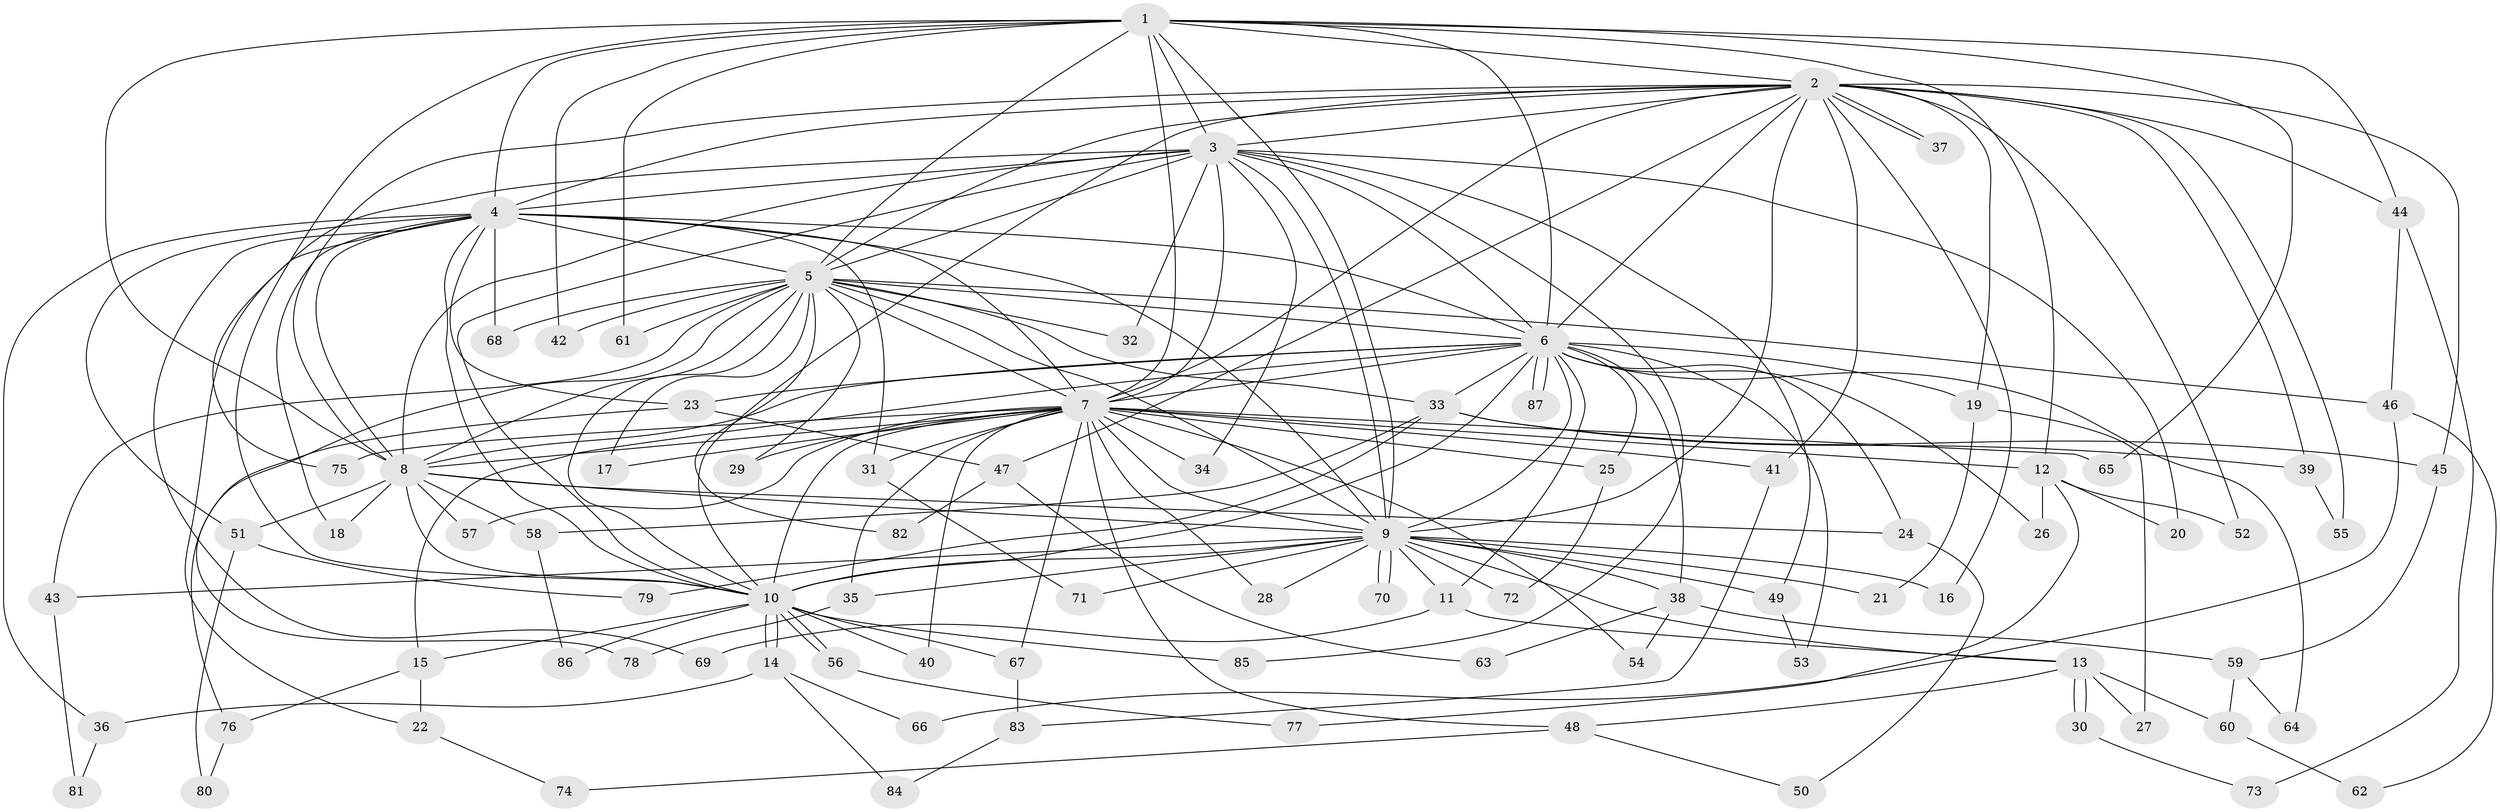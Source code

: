 // Generated by graph-tools (version 1.1) at 2025/45/03/09/25 04:45:47]
// undirected, 87 vertices, 199 edges
graph export_dot {
graph [start="1"]
  node [color=gray90,style=filled];
  1;
  2;
  3;
  4;
  5;
  6;
  7;
  8;
  9;
  10;
  11;
  12;
  13;
  14;
  15;
  16;
  17;
  18;
  19;
  20;
  21;
  22;
  23;
  24;
  25;
  26;
  27;
  28;
  29;
  30;
  31;
  32;
  33;
  34;
  35;
  36;
  37;
  38;
  39;
  40;
  41;
  42;
  43;
  44;
  45;
  46;
  47;
  48;
  49;
  50;
  51;
  52;
  53;
  54;
  55;
  56;
  57;
  58;
  59;
  60;
  61;
  62;
  63;
  64;
  65;
  66;
  67;
  68;
  69;
  70;
  71;
  72;
  73;
  74;
  75;
  76;
  77;
  78;
  79;
  80;
  81;
  82;
  83;
  84;
  85;
  86;
  87;
  1 -- 2;
  1 -- 3;
  1 -- 4;
  1 -- 5;
  1 -- 6;
  1 -- 7;
  1 -- 8;
  1 -- 9;
  1 -- 10;
  1 -- 12;
  1 -- 42;
  1 -- 44;
  1 -- 61;
  1 -- 65;
  2 -- 3;
  2 -- 4;
  2 -- 5;
  2 -- 6;
  2 -- 7;
  2 -- 8;
  2 -- 9;
  2 -- 10;
  2 -- 16;
  2 -- 19;
  2 -- 37;
  2 -- 37;
  2 -- 39;
  2 -- 41;
  2 -- 44;
  2 -- 45;
  2 -- 47;
  2 -- 52;
  2 -- 55;
  3 -- 4;
  3 -- 5;
  3 -- 6;
  3 -- 7;
  3 -- 8;
  3 -- 9;
  3 -- 10;
  3 -- 20;
  3 -- 32;
  3 -- 34;
  3 -- 49;
  3 -- 75;
  3 -- 85;
  4 -- 5;
  4 -- 6;
  4 -- 7;
  4 -- 8;
  4 -- 9;
  4 -- 10;
  4 -- 18;
  4 -- 22;
  4 -- 23;
  4 -- 31;
  4 -- 36;
  4 -- 51;
  4 -- 68;
  4 -- 69;
  5 -- 6;
  5 -- 7;
  5 -- 8;
  5 -- 9;
  5 -- 10;
  5 -- 17;
  5 -- 29;
  5 -- 32;
  5 -- 33;
  5 -- 42;
  5 -- 43;
  5 -- 46;
  5 -- 61;
  5 -- 68;
  5 -- 78;
  5 -- 82;
  6 -- 7;
  6 -- 8;
  6 -- 9;
  6 -- 10;
  6 -- 11;
  6 -- 15;
  6 -- 19;
  6 -- 23;
  6 -- 24;
  6 -- 25;
  6 -- 26;
  6 -- 33;
  6 -- 38;
  6 -- 53;
  6 -- 64;
  6 -- 87;
  6 -- 87;
  7 -- 8;
  7 -- 9;
  7 -- 10;
  7 -- 12;
  7 -- 17;
  7 -- 25;
  7 -- 28;
  7 -- 29;
  7 -- 31;
  7 -- 34;
  7 -- 35;
  7 -- 40;
  7 -- 41;
  7 -- 48;
  7 -- 54;
  7 -- 57;
  7 -- 65;
  7 -- 67;
  7 -- 75;
  8 -- 9;
  8 -- 10;
  8 -- 18;
  8 -- 24;
  8 -- 51;
  8 -- 57;
  8 -- 58;
  9 -- 10;
  9 -- 11;
  9 -- 13;
  9 -- 16;
  9 -- 21;
  9 -- 28;
  9 -- 35;
  9 -- 38;
  9 -- 43;
  9 -- 49;
  9 -- 70;
  9 -- 70;
  9 -- 71;
  9 -- 72;
  10 -- 14;
  10 -- 14;
  10 -- 15;
  10 -- 40;
  10 -- 56;
  10 -- 56;
  10 -- 67;
  10 -- 85;
  10 -- 86;
  11 -- 13;
  11 -- 69;
  12 -- 20;
  12 -- 26;
  12 -- 52;
  12 -- 77;
  13 -- 27;
  13 -- 30;
  13 -- 30;
  13 -- 48;
  13 -- 60;
  14 -- 36;
  14 -- 66;
  14 -- 84;
  15 -- 22;
  15 -- 76;
  19 -- 21;
  19 -- 27;
  22 -- 74;
  23 -- 47;
  23 -- 76;
  24 -- 50;
  25 -- 72;
  30 -- 73;
  31 -- 71;
  33 -- 39;
  33 -- 45;
  33 -- 58;
  33 -- 79;
  35 -- 78;
  36 -- 81;
  38 -- 54;
  38 -- 59;
  38 -- 63;
  39 -- 55;
  41 -- 83;
  43 -- 81;
  44 -- 46;
  44 -- 73;
  45 -- 59;
  46 -- 62;
  46 -- 66;
  47 -- 63;
  47 -- 82;
  48 -- 50;
  48 -- 74;
  49 -- 53;
  51 -- 79;
  51 -- 80;
  56 -- 77;
  58 -- 86;
  59 -- 60;
  59 -- 64;
  60 -- 62;
  67 -- 83;
  76 -- 80;
  83 -- 84;
}
